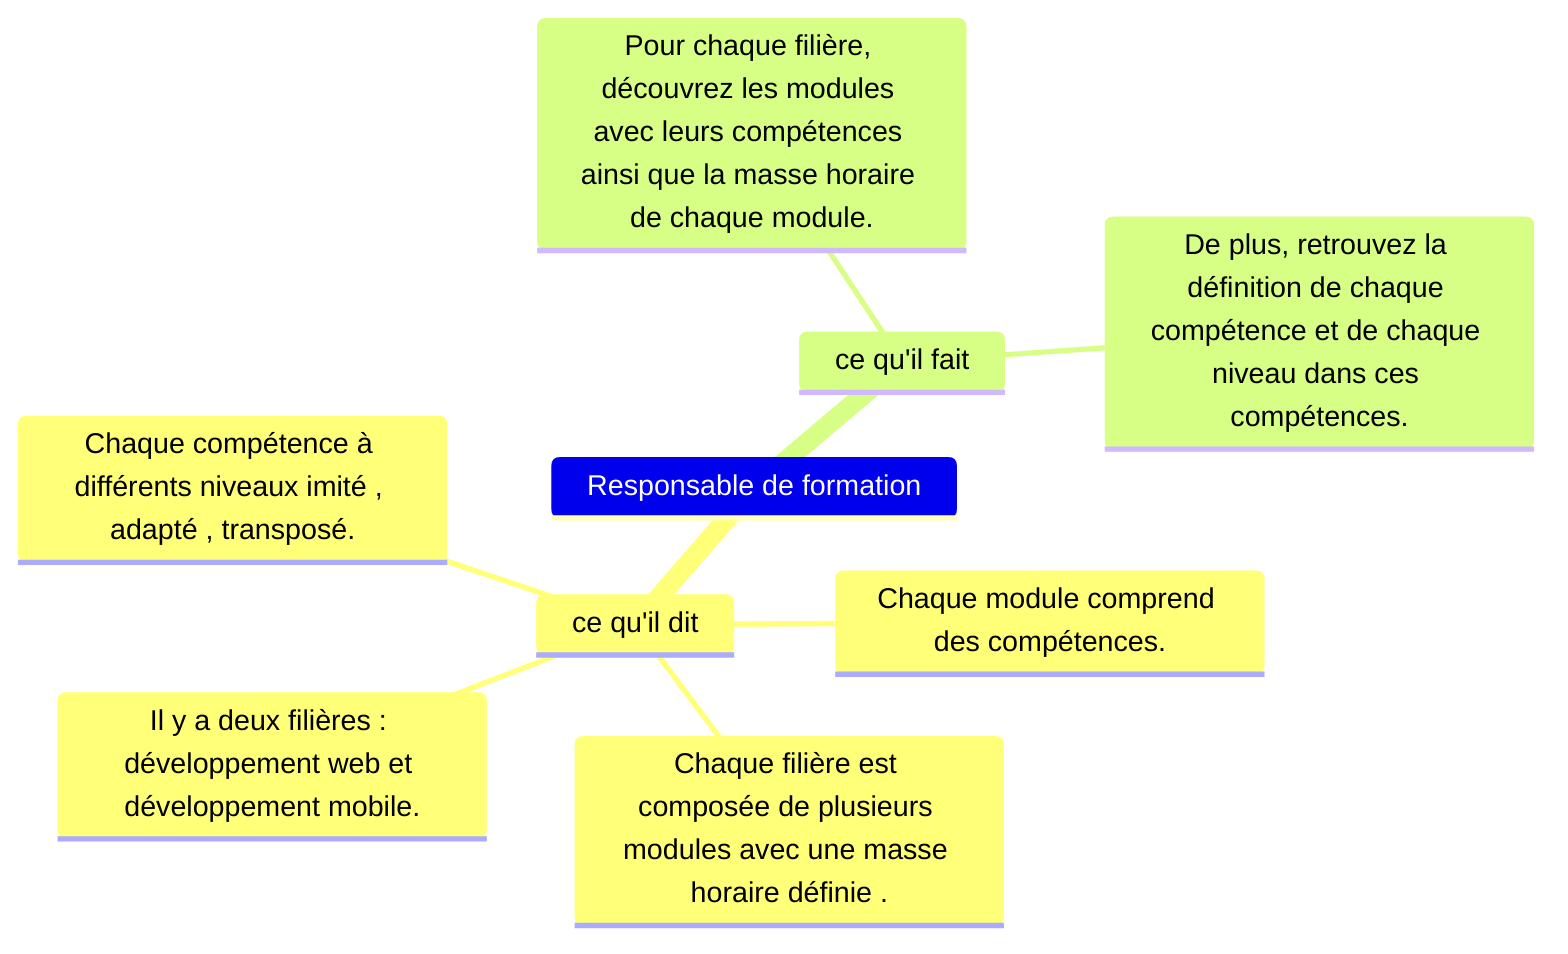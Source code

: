 mindmap
Responsable de formation

      ce qu'il dit

        Il y a deux filières : développement web et développement mobile.

        Chaque filière est composée de plusieurs modules avec une masse horaire définie .

        Chaque module comprend des compétences.

        Chaque compétence à différents niveaux imité , adapté , transposé.
      
      ce qu'il fait

        Pour chaque filière, découvrez les modules avec leurs compétences ainsi que la masse horaire de chaque module.

        De plus, retrouvez la définition de chaque compétence et de chaque niveau dans ces compétences.